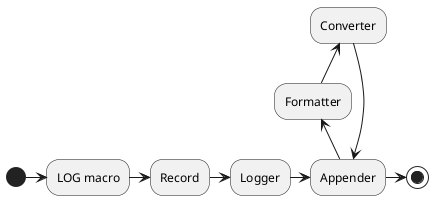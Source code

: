 @startuml
(*) -r-> "LOG macro"
-r-> "Record"
-r-> "Logger"
-r-> "Appender"
-u-> "Formatter"
-u-> "Converter"
-d-> "Appender"
-r-> (*)
@enduml